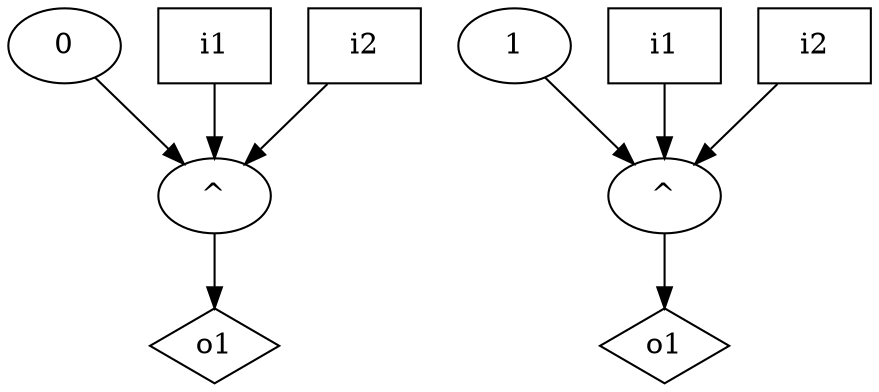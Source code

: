 digraph G {
n0 [label="^"];
n1 [label="0"];
n2 [label="i1",shape="box"];
n3 [label="i2",shape="box"];
n4 [label="o1",shape="diamond"];
n5 [label="^"];
n6 [label="1"];
n7 [label="i1",shape="box"];
n8 [label="i2",shape="box"];
n9 [label="o1",shape="diamond"];
n0 -> n4
n1 -> n0
n2 -> n0
n3 -> n0
n5 -> n9
n6 -> n5
n7 -> n5
n8 -> n5
}